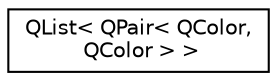 digraph "类继承关系图"
{
  edge [fontname="Helvetica",fontsize="10",labelfontname="Helvetica",labelfontsize="10"];
  node [fontname="Helvetica",fontsize="10",shape=record];
  rankdir="LR";
  Node0 [label="QList\< QPair\< QColor,\l QColor \> \>",height=0.2,width=0.4,color="black", fillcolor="white", style="filled",URL="$class_q_list.html"];
}
